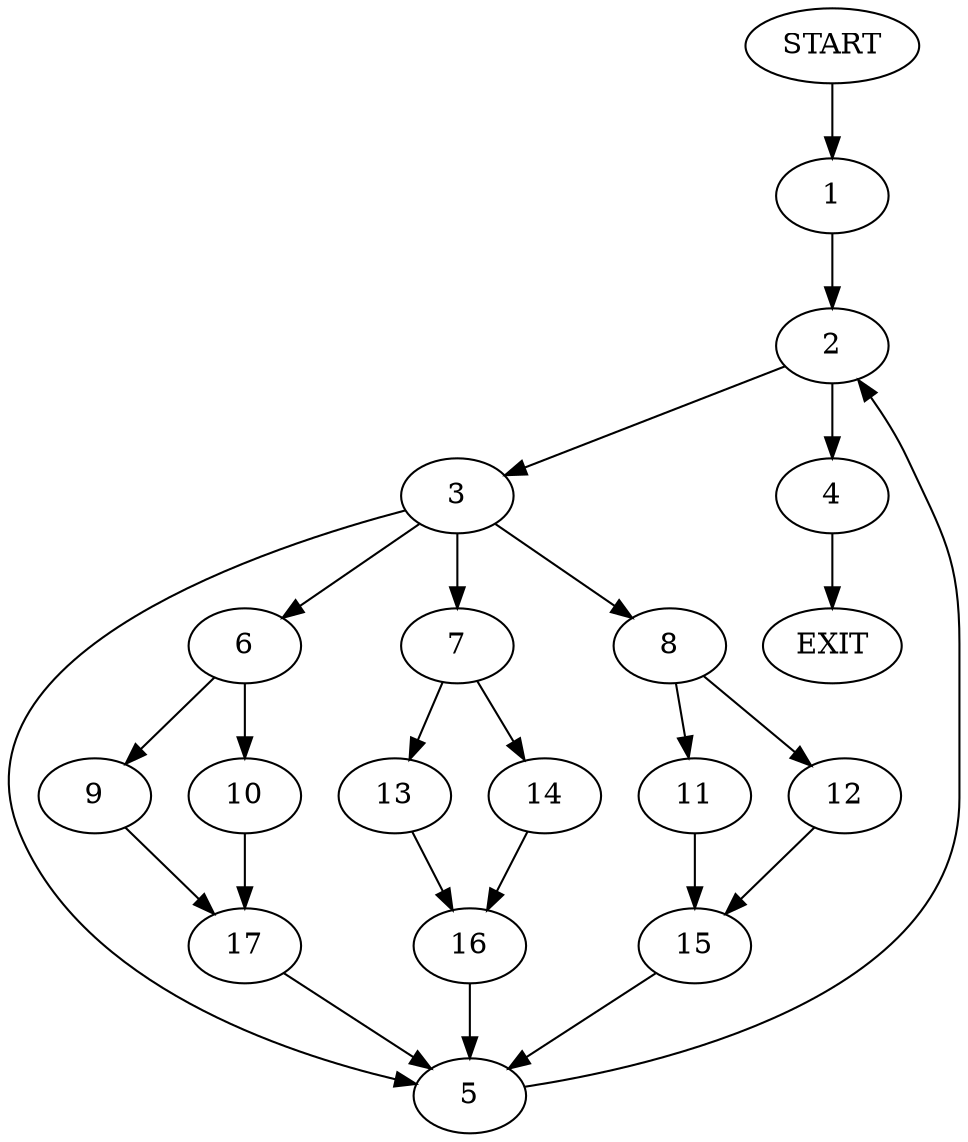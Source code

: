 digraph {
0 [label="START"]
18 [label="EXIT"]
0 -> 1
1 -> 2
2 -> 3
2 -> 4
3 -> 5
3 -> 6
3 -> 7
3 -> 8
4 -> 18
5 -> 2
6 -> 9
6 -> 10
8 -> 11
8 -> 12
7 -> 13
7 -> 14
12 -> 15
11 -> 15
15 -> 5
13 -> 16
14 -> 16
16 -> 5
10 -> 17
9 -> 17
17 -> 5
}
